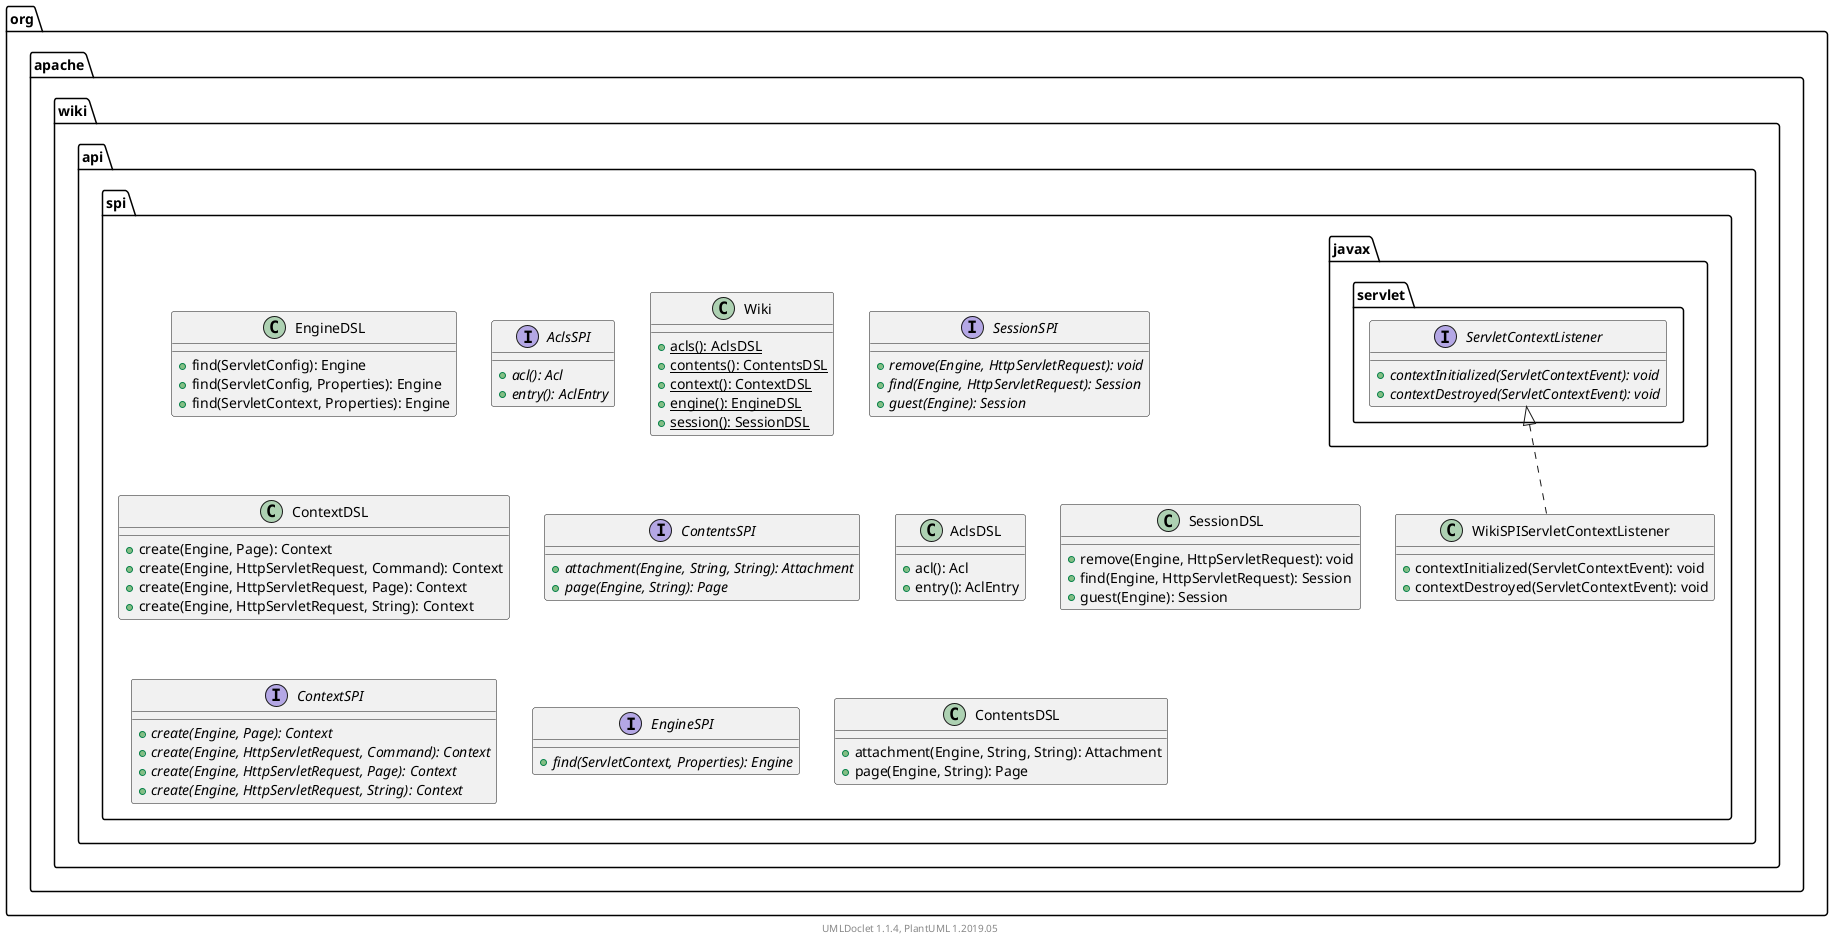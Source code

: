 @startuml

    namespace org.apache.wiki.api.spi {

        class EngineDSL [[EngineDSL.html]] {
            +find(ServletConfig): Engine
            +find(ServletConfig, Properties): Engine
            +find(ServletContext, Properties): Engine
        }

        interface AclsSPI [[AclsSPI.html]] {
            {abstract} +acl(): Acl
            {abstract} +entry(): AclEntry
        }

        class Wiki [[Wiki.html]] {
            {static} +acls(): AclsDSL
            {static} +contents(): ContentsDSL
            {static} +context(): ContextDSL
            {static} +engine(): EngineDSL
            {static} +session(): SessionDSL
        }

        interface SessionSPI [[SessionSPI.html]] {
            {abstract} +remove(Engine, HttpServletRequest): void
            {abstract} +find(Engine, HttpServletRequest): Session
            {abstract} +guest(Engine): Session
        }

        class ContextDSL [[ContextDSL.html]] {
            +create(Engine, Page): Context
            +create(Engine, HttpServletRequest, Command): Context
            +create(Engine, HttpServletRequest, Page): Context
            +create(Engine, HttpServletRequest, String): Context
        }

        interface ContentsSPI [[ContentsSPI.html]] {
            {abstract} +attachment(Engine, String, String): Attachment
            {abstract} +page(Engine, String): Page
        }

        class AclsDSL [[AclsDSL.html]] {
            +acl(): Acl
            +entry(): AclEntry
        }

        class SessionDSL [[SessionDSL.html]] {
            +remove(Engine, HttpServletRequest): void
            +find(Engine, HttpServletRequest): Session
            +guest(Engine): Session
        }

        class WikiSPIServletContextListener [[WikiSPIServletContextListener.html]] {
            +contextInitialized(ServletContextEvent): void
            +contextDestroyed(ServletContextEvent): void
        }

        interface ContextSPI [[ContextSPI.html]] {
            {abstract} +create(Engine, Page): Context
            {abstract} +create(Engine, HttpServletRequest, Command): Context
            {abstract} +create(Engine, HttpServletRequest, Page): Context
            {abstract} +create(Engine, HttpServletRequest, String): Context
        }

        interface EngineSPI [[EngineSPI.html]] {
            {abstract} +find(ServletContext, Properties): Engine
        }

        class ContentsDSL [[ContentsDSL.html]] {
            +attachment(Engine, String, String): Attachment
            +page(Engine, String): Page
        }

        interface javax.servlet.ServletContextListener {
            {abstract} +contextInitialized(ServletContextEvent): void
            {abstract} +contextDestroyed(ServletContextEvent): void
        }
        javax.servlet.ServletContextListener <|.. WikiSPIServletContextListener

    }


    center footer UMLDoclet 1.1.4, PlantUML 1.2019.05
@enduml
